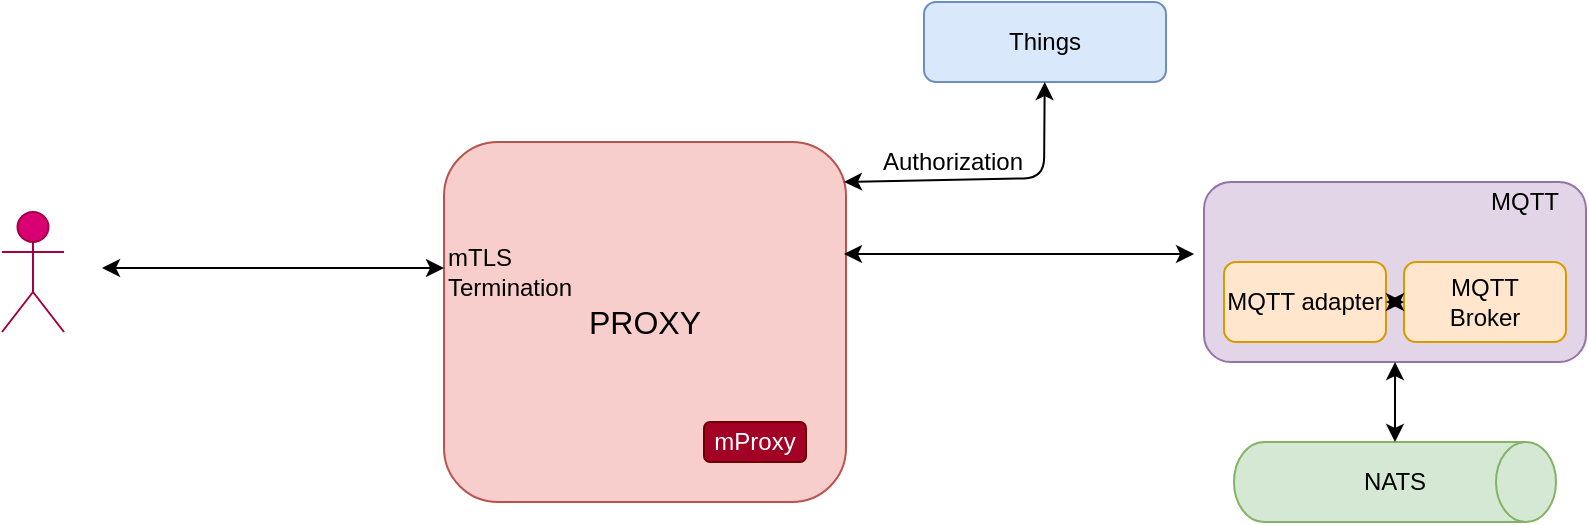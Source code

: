 <mxfile version="13.6.2" type="github">
  <diagram id="C5RBs43oDa-KdzZeNtuy" name="Page-1">
    <mxGraphModel dx="1355" dy="746" grid="1" gridSize="10" guides="1" tooltips="1" connect="1" arrows="1" fold="1" page="1" pageScale="1" pageWidth="1169" pageHeight="827" math="0" shadow="0">
      <root>
        <mxCell id="WIyWlLk6GJQsqaUBKTNV-0" />
        <mxCell id="WIyWlLk6GJQsqaUBKTNV-1" parent="WIyWlLk6GJQsqaUBKTNV-0" />
        <mxCell id="WIyWlLk6GJQsqaUBKTNV-3" value="&lt;font style=&quot;font-size: 16px&quot;&gt;PROXY&lt;/font&gt;" style="rounded=1;whiteSpace=wrap;html=1;fontSize=12;glass=0;strokeWidth=1;shadow=0;fillColor=#f8cecc;strokeColor=#b85450;" parent="WIyWlLk6GJQsqaUBKTNV-1" vertex="1">
          <mxGeometry x="271" y="70" width="201" height="180" as="geometry" />
        </mxCell>
        <mxCell id="WIyWlLk6GJQsqaUBKTNV-7" value="Things" style="rounded=1;whiteSpace=wrap;html=1;fontSize=12;glass=0;strokeWidth=1;shadow=0;fillColor=#dae8fc;strokeColor=#6c8ebf;" parent="WIyWlLk6GJQsqaUBKTNV-1" vertex="1">
          <mxGeometry x="511" width="121" height="40" as="geometry" />
        </mxCell>
        <mxCell id="zeEc325Slxp-Knw5ex-K-0" value="" style="endArrow=classic;startArrow=classic;html=1;" parent="WIyWlLk6GJQsqaUBKTNV-1" source="WIyWlLk6GJQsqaUBKTNV-7" edge="1">
          <mxGeometry width="50" height="50" relative="1" as="geometry">
            <mxPoint x="581" y="410" as="sourcePoint" />
            <mxPoint x="471" y="90" as="targetPoint" />
            <Array as="points">
              <mxPoint x="571" y="88" />
            </Array>
          </mxGeometry>
        </mxCell>
        <mxCell id="zeEc325Slxp-Knw5ex-K-1" value="mProxy" style="rounded=1;whiteSpace=wrap;html=1;fillColor=#a20025;strokeColor=#6F0000;fontColor=#ffffff;" parent="WIyWlLk6GJQsqaUBKTNV-1" vertex="1">
          <mxGeometry x="401" y="210" width="51" height="20" as="geometry" />
        </mxCell>
        <mxCell id="zeEc325Slxp-Knw5ex-K-2" value="" style="rounded=1;whiteSpace=wrap;html=1;align=left;fillColor=#e1d5e7;strokeColor=#9673a6;" parent="WIyWlLk6GJQsqaUBKTNV-1" vertex="1">
          <mxGeometry x="651" y="90" width="191" height="90" as="geometry" />
        </mxCell>
        <mxCell id="zeEc325Slxp-Knw5ex-K-3" value="MQTT adapter" style="rounded=1;whiteSpace=wrap;html=1;fillColor=#ffe6cc;strokeColor=#d79b00;" parent="WIyWlLk6GJQsqaUBKTNV-1" vertex="1">
          <mxGeometry x="661" y="130" width="81" height="40" as="geometry" />
        </mxCell>
        <mxCell id="zeEc325Slxp-Knw5ex-K-4" value="MQTT" style="text;html=1;strokeColor=none;fillColor=none;align=center;verticalAlign=middle;whiteSpace=wrap;rounded=0;" parent="WIyWlLk6GJQsqaUBKTNV-1" vertex="1">
          <mxGeometry x="791" y="90" width="41" height="20" as="geometry" />
        </mxCell>
        <mxCell id="zeEc325Slxp-Knw5ex-K-6" value="MQTT&lt;br&gt;Broker" style="rounded=1;whiteSpace=wrap;html=1;fillColor=#ffe6cc;strokeColor=#d79b00;" parent="WIyWlLk6GJQsqaUBKTNV-1" vertex="1">
          <mxGeometry x="751" y="130" width="81" height="40" as="geometry" />
        </mxCell>
        <mxCell id="zeEc325Slxp-Knw5ex-K-8" value="NATS" style="shape=cylinder2;whiteSpace=wrap;html=1;boundedLbl=1;backgroundOutline=1;size=15;direction=south;fillColor=#d5e8d4;strokeColor=#82b366;" parent="WIyWlLk6GJQsqaUBKTNV-1" vertex="1">
          <mxGeometry x="666" y="220" width="161" height="40" as="geometry" />
        </mxCell>
        <mxCell id="zeEc325Slxp-Knw5ex-K-9" value="" style="endArrow=classic;startArrow=classic;html=1;exitX=0.5;exitY=1;exitDx=0;exitDy=0;" parent="WIyWlLk6GJQsqaUBKTNV-1" source="zeEc325Slxp-Knw5ex-K-2" target="zeEc325Slxp-Knw5ex-K-8" edge="1">
          <mxGeometry width="50" height="50" relative="1" as="geometry">
            <mxPoint x="451" y="380" as="sourcePoint" />
            <mxPoint x="501" y="330" as="targetPoint" />
          </mxGeometry>
        </mxCell>
        <mxCell id="zeEc325Slxp-Knw5ex-K-10" value="" style="endArrow=classic;startArrow=classic;html=1;entryX=-0.026;entryY=0.4;entryDx=0;entryDy=0;entryPerimeter=0;" parent="WIyWlLk6GJQsqaUBKTNV-1" target="zeEc325Slxp-Knw5ex-K-2" edge="1">
          <mxGeometry width="50" height="50" relative="1" as="geometry">
            <mxPoint x="471" y="126" as="sourcePoint" />
            <mxPoint x="501" y="330" as="targetPoint" />
          </mxGeometry>
        </mxCell>
        <mxCell id="zeEc325Slxp-Knw5ex-K-11" value="" style="endArrow=classic;startArrow=classic;html=1;entryX=0;entryY=0.5;entryDx=0;entryDy=0;exitX=1;exitY=0.5;exitDx=0;exitDy=0;" parent="WIyWlLk6GJQsqaUBKTNV-1" source="zeEc325Slxp-Knw5ex-K-3" target="zeEc325Slxp-Knw5ex-K-6" edge="1">
          <mxGeometry width="50" height="50" relative="1" as="geometry">
            <mxPoint x="451" y="380" as="sourcePoint" />
            <mxPoint x="471" y="360" as="targetPoint" />
          </mxGeometry>
        </mxCell>
        <mxCell id="zeEc325Slxp-Knw5ex-K-13" value="client" style="shape=umlActor;verticalLabelPosition=bottom;verticalAlign=top;html=1;outlineConnect=0;fillColor=#d80073;strokeColor=#A50040;fontColor=#ffffff;" parent="WIyWlLk6GJQsqaUBKTNV-1" vertex="1">
          <mxGeometry x="50" y="105" width="31" height="60" as="geometry" />
        </mxCell>
        <mxCell id="zeEc325Slxp-Knw5ex-K-19" value="" style="endArrow=classic;startArrow=classic;html=1;" parent="WIyWlLk6GJQsqaUBKTNV-1" edge="1">
          <mxGeometry width="50" height="50" relative="1" as="geometry">
            <mxPoint x="100" y="133" as="sourcePoint" />
            <mxPoint x="271" y="133" as="targetPoint" />
          </mxGeometry>
        </mxCell>
        <mxCell id="zeEc325Slxp-Knw5ex-K-21" value="mTLS&lt;br&gt;Termination" style="text;html=1;strokeColor=none;fillColor=none;align=left;verticalAlign=middle;whiteSpace=wrap;rounded=0;" parent="WIyWlLk6GJQsqaUBKTNV-1" vertex="1">
          <mxGeometry x="271" y="120" width="40" height="30" as="geometry" />
        </mxCell>
        <mxCell id="O-a-SJ8F_HgMR-lHYPED-0" value="Authorization&lt;br&gt;" style="text;html=1;align=center;verticalAlign=middle;resizable=0;points=[];autosize=1;" vertex="1" parent="WIyWlLk6GJQsqaUBKTNV-1">
          <mxGeometry x="480" y="70" width="90" height="20" as="geometry" />
        </mxCell>
      </root>
    </mxGraphModel>
  </diagram>
</mxfile>
